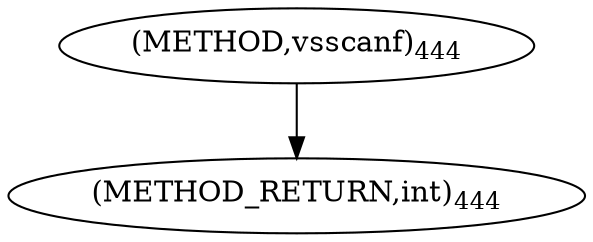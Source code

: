 digraph "vsscanf" {  
"30210" [label = <(METHOD,vsscanf)<SUB>444</SUB>> ]
"30214" [label = <(METHOD_RETURN,int)<SUB>444</SUB>> ]
  "30210" -> "30214" 
}

